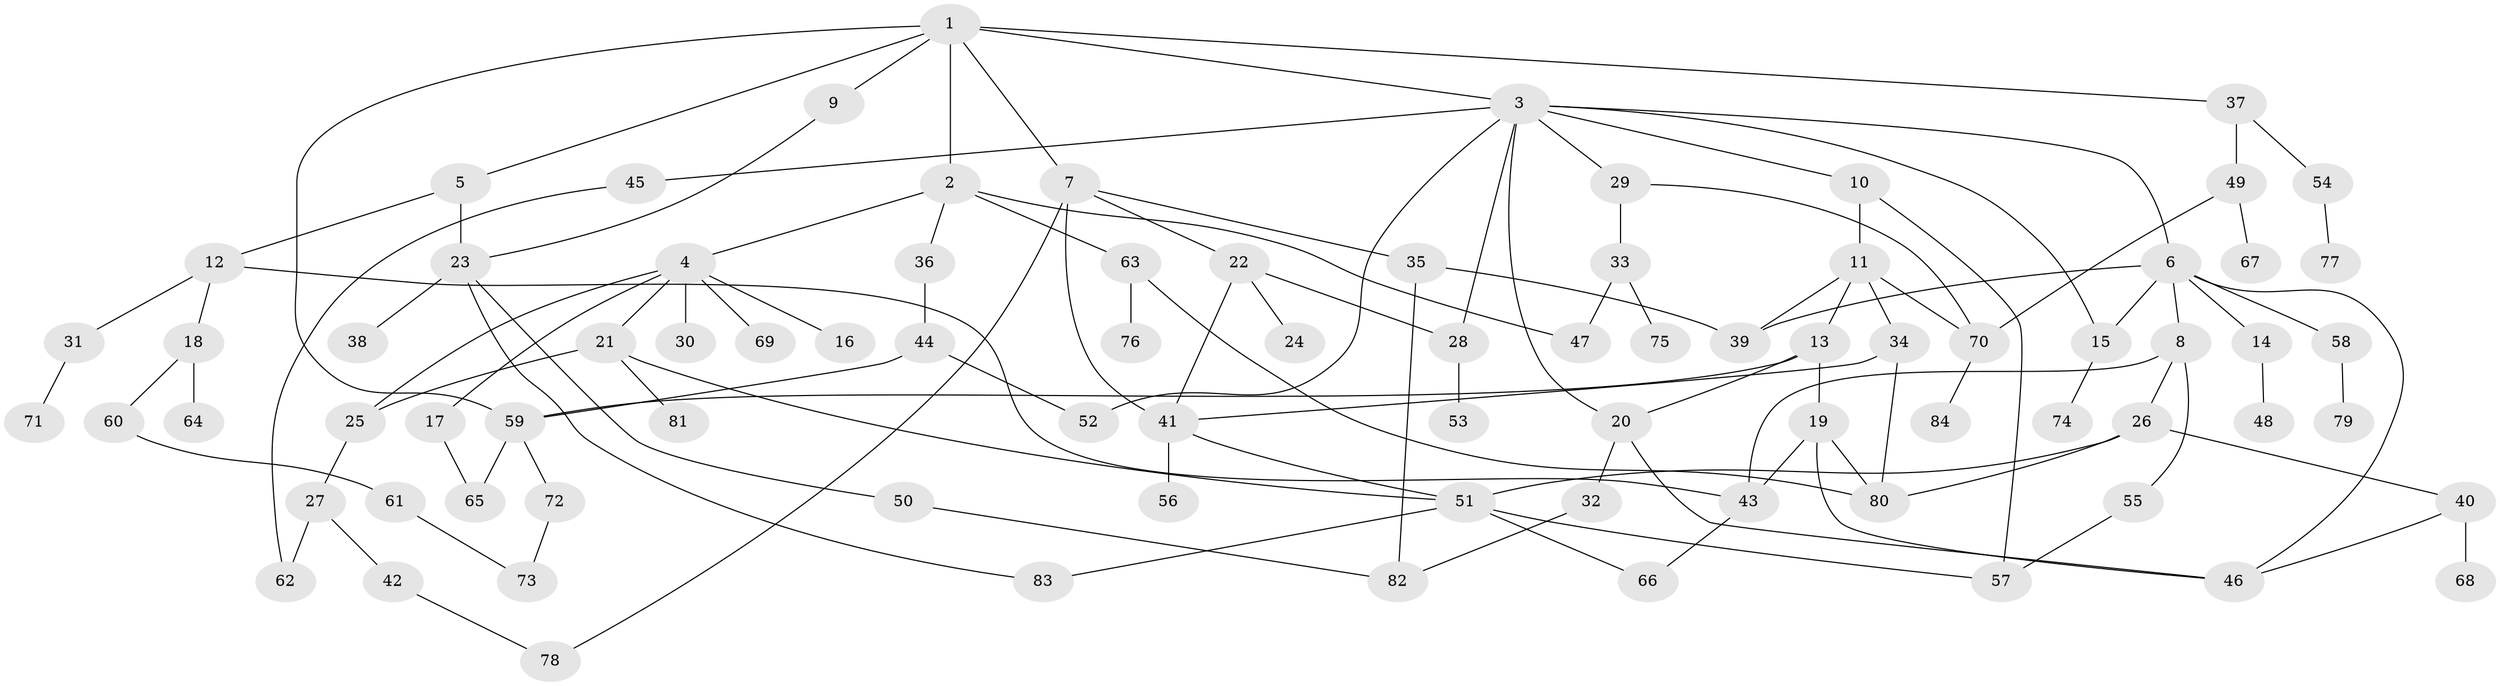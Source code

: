 // Generated by graph-tools (version 1.1) at 2025/49/03/09/25 03:49:23]
// undirected, 84 vertices, 118 edges
graph export_dot {
graph [start="1"]
  node [color=gray90,style=filled];
  1;
  2;
  3;
  4;
  5;
  6;
  7;
  8;
  9;
  10;
  11;
  12;
  13;
  14;
  15;
  16;
  17;
  18;
  19;
  20;
  21;
  22;
  23;
  24;
  25;
  26;
  27;
  28;
  29;
  30;
  31;
  32;
  33;
  34;
  35;
  36;
  37;
  38;
  39;
  40;
  41;
  42;
  43;
  44;
  45;
  46;
  47;
  48;
  49;
  50;
  51;
  52;
  53;
  54;
  55;
  56;
  57;
  58;
  59;
  60;
  61;
  62;
  63;
  64;
  65;
  66;
  67;
  68;
  69;
  70;
  71;
  72;
  73;
  74;
  75;
  76;
  77;
  78;
  79;
  80;
  81;
  82;
  83;
  84;
  1 -- 2;
  1 -- 3;
  1 -- 5;
  1 -- 7;
  1 -- 9;
  1 -- 37;
  1 -- 59;
  2 -- 4;
  2 -- 36;
  2 -- 47;
  2 -- 63;
  3 -- 6;
  3 -- 10;
  3 -- 20;
  3 -- 29;
  3 -- 45;
  3 -- 15;
  3 -- 52;
  3 -- 28;
  4 -- 16;
  4 -- 17;
  4 -- 21;
  4 -- 30;
  4 -- 69;
  4 -- 25;
  5 -- 12;
  5 -- 23;
  6 -- 8;
  6 -- 14;
  6 -- 15;
  6 -- 58;
  6 -- 46;
  6 -- 39;
  7 -- 22;
  7 -- 35;
  7 -- 78;
  7 -- 41;
  8 -- 26;
  8 -- 43;
  8 -- 55;
  9 -- 23;
  10 -- 11;
  10 -- 57;
  11 -- 13;
  11 -- 34;
  11 -- 70;
  11 -- 39;
  12 -- 18;
  12 -- 31;
  12 -- 43;
  13 -- 19;
  13 -- 20;
  13 -- 59;
  14 -- 48;
  15 -- 74;
  17 -- 65;
  18 -- 60;
  18 -- 64;
  19 -- 46;
  19 -- 43;
  19 -- 80;
  20 -- 32;
  20 -- 46;
  21 -- 25;
  21 -- 81;
  21 -- 51;
  22 -- 24;
  22 -- 28;
  22 -- 41;
  23 -- 38;
  23 -- 50;
  23 -- 83;
  25 -- 27;
  26 -- 40;
  26 -- 51;
  26 -- 80;
  27 -- 42;
  27 -- 62;
  28 -- 53;
  29 -- 33;
  29 -- 70;
  31 -- 71;
  32 -- 82;
  33 -- 75;
  33 -- 47;
  34 -- 41;
  34 -- 80;
  35 -- 39;
  35 -- 82;
  36 -- 44;
  37 -- 49;
  37 -- 54;
  40 -- 68;
  40 -- 46;
  41 -- 56;
  41 -- 51;
  42 -- 78;
  43 -- 66;
  44 -- 52;
  44 -- 59;
  45 -- 62;
  49 -- 67;
  49 -- 70;
  50 -- 82;
  51 -- 83;
  51 -- 66;
  51 -- 57;
  54 -- 77;
  55 -- 57;
  58 -- 79;
  59 -- 72;
  59 -- 65;
  60 -- 61;
  61 -- 73;
  63 -- 76;
  63 -- 80;
  70 -- 84;
  72 -- 73;
}
